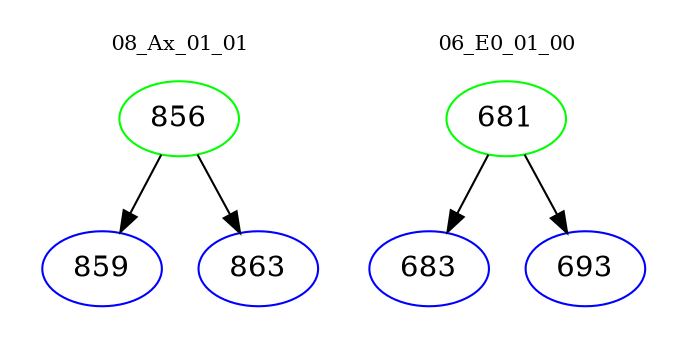 digraph{
subgraph cluster_0 {
color = white
label = "08_Ax_01_01";
fontsize=10;
T0_856 [label="856", color="green"]
T0_856 -> T0_859 [color="black"]
T0_859 [label="859", color="blue"]
T0_856 -> T0_863 [color="black"]
T0_863 [label="863", color="blue"]
}
subgraph cluster_1 {
color = white
label = "06_E0_01_00";
fontsize=10;
T1_681 [label="681", color="green"]
T1_681 -> T1_683 [color="black"]
T1_683 [label="683", color="blue"]
T1_681 -> T1_693 [color="black"]
T1_693 [label="693", color="blue"]
}
}
